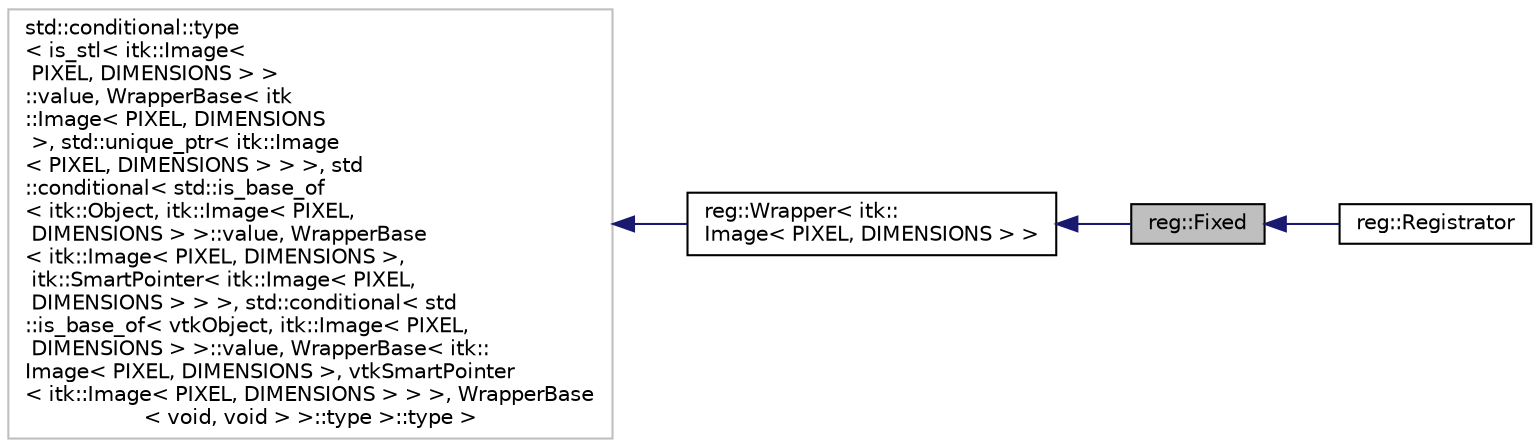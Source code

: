 digraph "reg::Fixed"
{
  edge [fontname="Helvetica",fontsize="10",labelfontname="Helvetica",labelfontsize="10"];
  node [fontname="Helvetica",fontsize="10",shape=record];
  rankdir="LR";
  Node0 [label="reg::Fixed",height=0.2,width=0.4,color="black", fillcolor="grey75", style="filled", fontcolor="black"];
  Node1 -> Node0 [dir="back",color="midnightblue",fontsize="10",style="solid",fontname="Helvetica"];
  Node1 [label="reg::Wrapper\< itk::\lImage\< PIXEL, DIMENSIONS \> \>",height=0.2,width=0.4,color="black", fillcolor="white", style="filled",URL="$structreg_1_1_wrapper.html"];
  Node2 -> Node1 [dir="back",color="midnightblue",fontsize="10",style="solid",fontname="Helvetica"];
  Node2 [label="std::conditional::type\l\< is_stl\< itk::Image\<\l PIXEL, DIMENSIONS \> \>\l::value, WrapperBase\< itk\l::Image\< PIXEL, DIMENSIONS\l \>, std::unique_ptr\< itk::Image\l\< PIXEL, DIMENSIONS \> \> \>, std\l::conditional\< std::is_base_of\l\< itk::Object, itk::Image\< PIXEL,\l DIMENSIONS \> \>::value, WrapperBase\l\< itk::Image\< PIXEL, DIMENSIONS \>,\l itk::SmartPointer\< itk::Image\< PIXEL,\l DIMENSIONS \> \> \>, std::conditional\< std\l::is_base_of\< vtkObject, itk::Image\< PIXEL,\l DIMENSIONS \> \>::value, WrapperBase\< itk::\lImage\< PIXEL, DIMENSIONS \>, vtkSmartPointer\l\< itk::Image\< PIXEL, DIMENSIONS \> \> \>, WrapperBase\l\< void, void \> \>::type \>::type \>",height=0.2,width=0.4,color="grey75", fillcolor="white", style="filled"];
  Node0 -> Node3 [dir="back",color="midnightblue",fontsize="10",style="solid",fontname="Helvetica"];
  Node3 [label="reg::Registrator",height=0.2,width=0.4,color="black", fillcolor="white", style="filled",URL="$structreg_1_1_registrator.html"];
}
